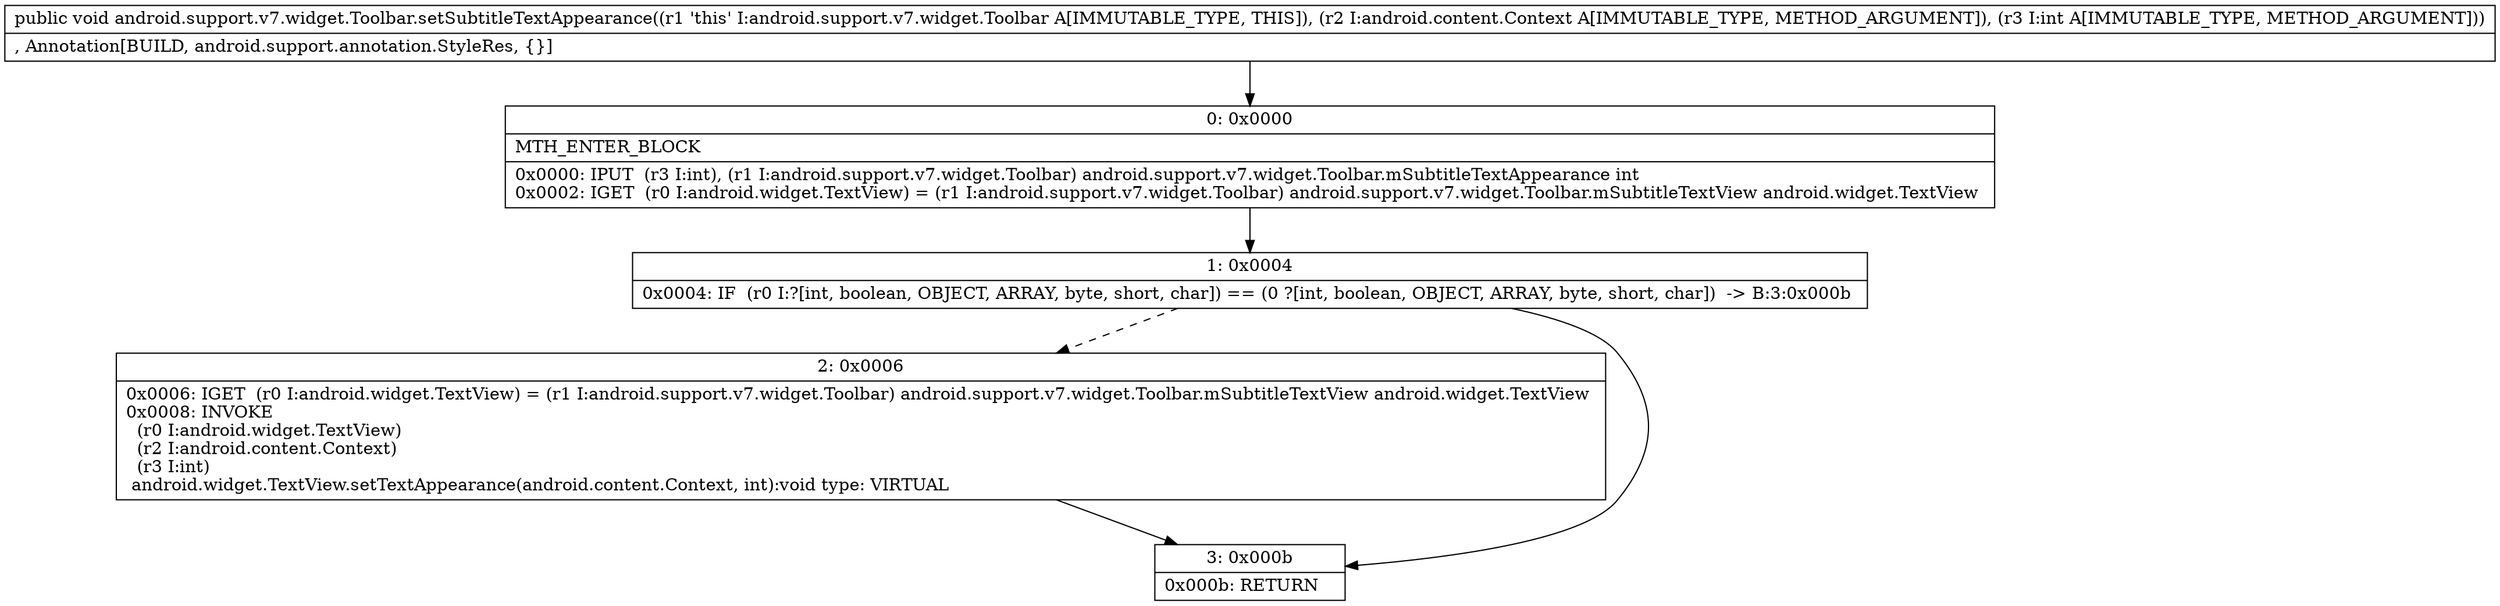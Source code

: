 digraph "CFG forandroid.support.v7.widget.Toolbar.setSubtitleTextAppearance(Landroid\/content\/Context;I)V" {
Node_0 [shape=record,label="{0\:\ 0x0000|MTH_ENTER_BLOCK\l|0x0000: IPUT  (r3 I:int), (r1 I:android.support.v7.widget.Toolbar) android.support.v7.widget.Toolbar.mSubtitleTextAppearance int \l0x0002: IGET  (r0 I:android.widget.TextView) = (r1 I:android.support.v7.widget.Toolbar) android.support.v7.widget.Toolbar.mSubtitleTextView android.widget.TextView \l}"];
Node_1 [shape=record,label="{1\:\ 0x0004|0x0004: IF  (r0 I:?[int, boolean, OBJECT, ARRAY, byte, short, char]) == (0 ?[int, boolean, OBJECT, ARRAY, byte, short, char])  \-\> B:3:0x000b \l}"];
Node_2 [shape=record,label="{2\:\ 0x0006|0x0006: IGET  (r0 I:android.widget.TextView) = (r1 I:android.support.v7.widget.Toolbar) android.support.v7.widget.Toolbar.mSubtitleTextView android.widget.TextView \l0x0008: INVOKE  \l  (r0 I:android.widget.TextView)\l  (r2 I:android.content.Context)\l  (r3 I:int)\l android.widget.TextView.setTextAppearance(android.content.Context, int):void type: VIRTUAL \l}"];
Node_3 [shape=record,label="{3\:\ 0x000b|0x000b: RETURN   \l}"];
MethodNode[shape=record,label="{public void android.support.v7.widget.Toolbar.setSubtitleTextAppearance((r1 'this' I:android.support.v7.widget.Toolbar A[IMMUTABLE_TYPE, THIS]), (r2 I:android.content.Context A[IMMUTABLE_TYPE, METHOD_ARGUMENT]), (r3 I:int A[IMMUTABLE_TYPE, METHOD_ARGUMENT]))  | , Annotation[BUILD, android.support.annotation.StyleRes, \{\}]\l}"];
MethodNode -> Node_0;
Node_0 -> Node_1;
Node_1 -> Node_2[style=dashed];
Node_1 -> Node_3;
Node_2 -> Node_3;
}

